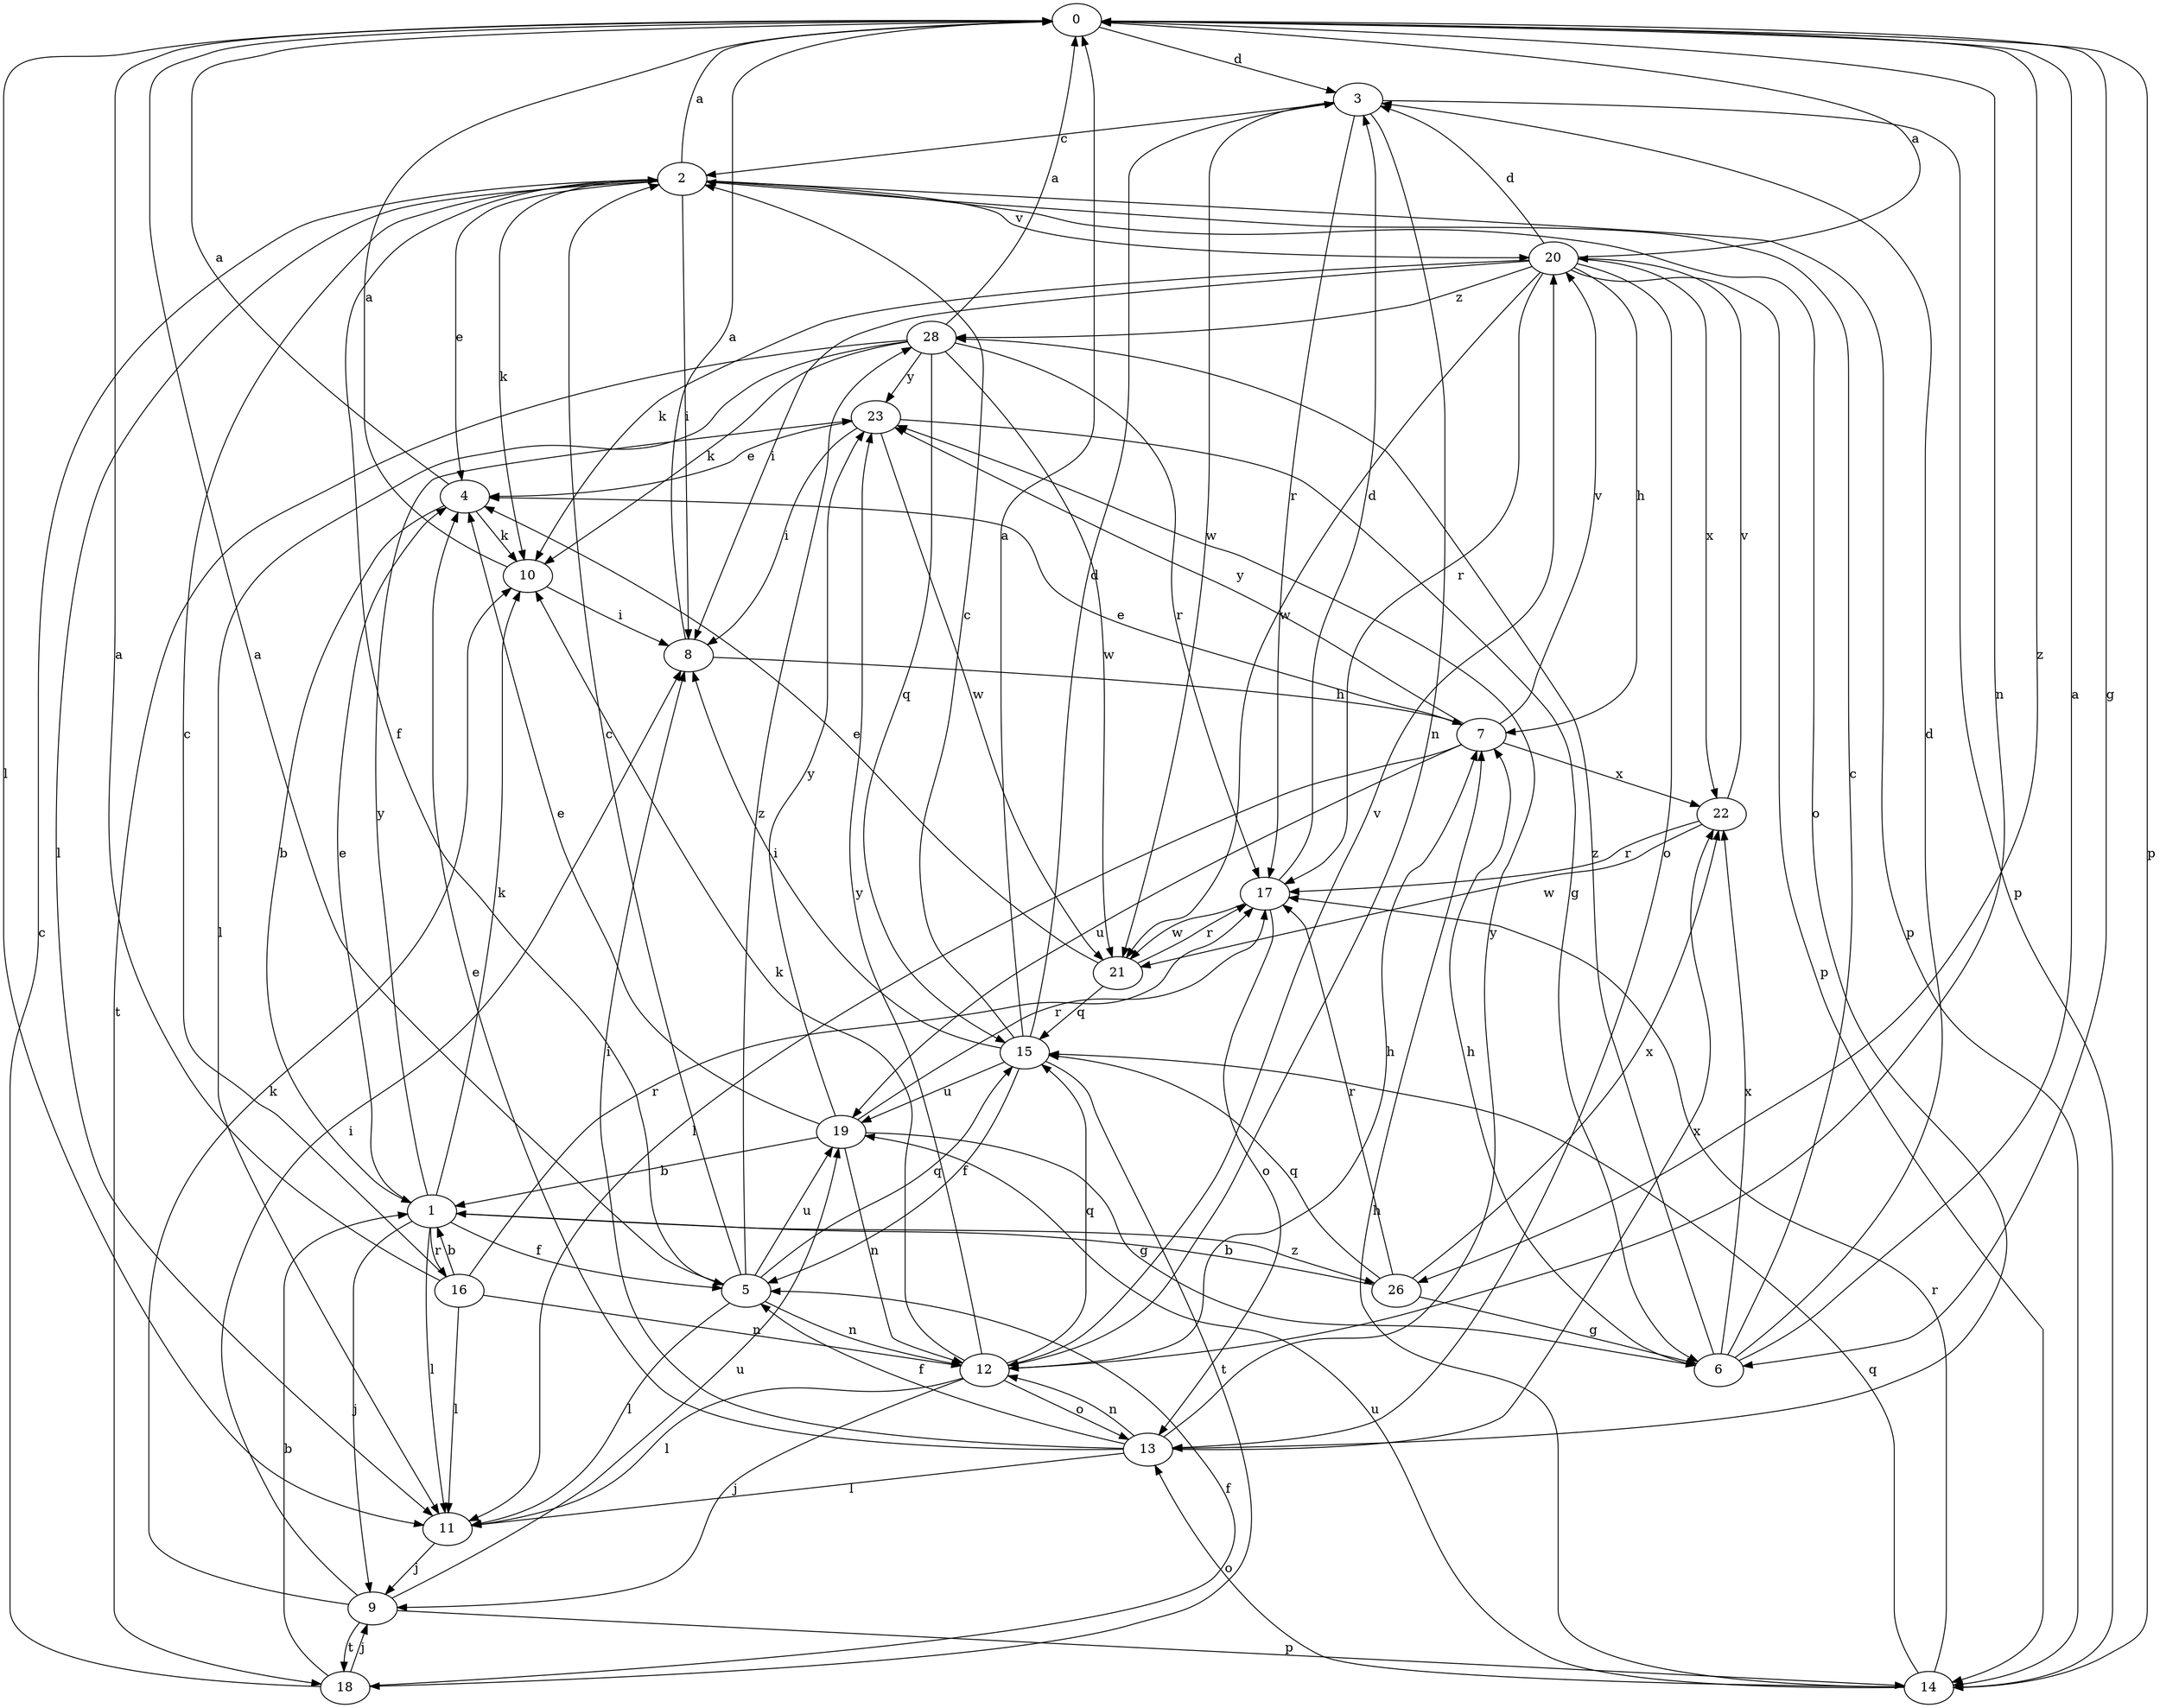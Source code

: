 strict digraph  {
0;
1;
2;
3;
4;
5;
6;
7;
8;
9;
10;
11;
12;
13;
14;
15;
16;
17;
18;
19;
20;
21;
22;
23;
26;
28;
0 -> 3  [label=d];
0 -> 6  [label=g];
0 -> 11  [label=l];
0 -> 12  [label=n];
0 -> 14  [label=p];
0 -> 26  [label=z];
1 -> 4  [label=e];
1 -> 5  [label=f];
1 -> 9  [label=j];
1 -> 10  [label=k];
1 -> 11  [label=l];
1 -> 16  [label=r];
1 -> 23  [label=y];
1 -> 26  [label=z];
2 -> 0  [label=a];
2 -> 4  [label=e];
2 -> 5  [label=f];
2 -> 8  [label=i];
2 -> 10  [label=k];
2 -> 11  [label=l];
2 -> 13  [label=o];
2 -> 14  [label=p];
2 -> 20  [label=v];
3 -> 2  [label=c];
3 -> 12  [label=n];
3 -> 14  [label=p];
3 -> 17  [label=r];
3 -> 21  [label=w];
4 -> 0  [label=a];
4 -> 1  [label=b];
4 -> 10  [label=k];
5 -> 0  [label=a];
5 -> 2  [label=c];
5 -> 11  [label=l];
5 -> 12  [label=n];
5 -> 15  [label=q];
5 -> 19  [label=u];
5 -> 28  [label=z];
6 -> 0  [label=a];
6 -> 2  [label=c];
6 -> 3  [label=d];
6 -> 7  [label=h];
6 -> 22  [label=x];
6 -> 28  [label=z];
7 -> 4  [label=e];
7 -> 11  [label=l];
7 -> 19  [label=u];
7 -> 20  [label=v];
7 -> 22  [label=x];
7 -> 23  [label=y];
8 -> 0  [label=a];
8 -> 7  [label=h];
9 -> 8  [label=i];
9 -> 10  [label=k];
9 -> 14  [label=p];
9 -> 18  [label=t];
9 -> 19  [label=u];
10 -> 0  [label=a];
10 -> 8  [label=i];
11 -> 9  [label=j];
12 -> 7  [label=h];
12 -> 9  [label=j];
12 -> 10  [label=k];
12 -> 11  [label=l];
12 -> 13  [label=o];
12 -> 15  [label=q];
12 -> 20  [label=v];
12 -> 23  [label=y];
13 -> 4  [label=e];
13 -> 5  [label=f];
13 -> 8  [label=i];
13 -> 11  [label=l];
13 -> 12  [label=n];
13 -> 22  [label=x];
13 -> 23  [label=y];
14 -> 7  [label=h];
14 -> 13  [label=o];
14 -> 15  [label=q];
14 -> 17  [label=r];
14 -> 19  [label=u];
15 -> 0  [label=a];
15 -> 2  [label=c];
15 -> 3  [label=d];
15 -> 5  [label=f];
15 -> 8  [label=i];
15 -> 18  [label=t];
15 -> 19  [label=u];
16 -> 0  [label=a];
16 -> 1  [label=b];
16 -> 2  [label=c];
16 -> 11  [label=l];
16 -> 12  [label=n];
16 -> 17  [label=r];
17 -> 3  [label=d];
17 -> 13  [label=o];
17 -> 21  [label=w];
18 -> 1  [label=b];
18 -> 2  [label=c];
18 -> 5  [label=f];
18 -> 9  [label=j];
19 -> 1  [label=b];
19 -> 4  [label=e];
19 -> 6  [label=g];
19 -> 12  [label=n];
19 -> 17  [label=r];
19 -> 23  [label=y];
20 -> 0  [label=a];
20 -> 3  [label=d];
20 -> 7  [label=h];
20 -> 8  [label=i];
20 -> 10  [label=k];
20 -> 13  [label=o];
20 -> 14  [label=p];
20 -> 17  [label=r];
20 -> 21  [label=w];
20 -> 22  [label=x];
20 -> 28  [label=z];
21 -> 4  [label=e];
21 -> 15  [label=q];
21 -> 17  [label=r];
22 -> 17  [label=r];
22 -> 20  [label=v];
22 -> 21  [label=w];
23 -> 4  [label=e];
23 -> 6  [label=g];
23 -> 8  [label=i];
23 -> 21  [label=w];
26 -> 1  [label=b];
26 -> 6  [label=g];
26 -> 15  [label=q];
26 -> 17  [label=r];
26 -> 22  [label=x];
28 -> 0  [label=a];
28 -> 10  [label=k];
28 -> 11  [label=l];
28 -> 15  [label=q];
28 -> 17  [label=r];
28 -> 18  [label=t];
28 -> 21  [label=w];
28 -> 23  [label=y];
}
